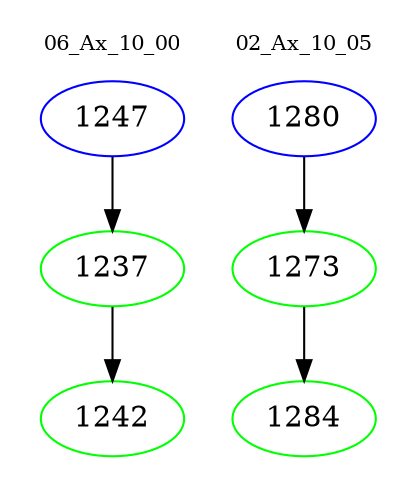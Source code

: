 digraph{
subgraph cluster_0 {
color = white
label = "06_Ax_10_00";
fontsize=10;
T0_1247 [label="1247", color="blue"]
T0_1247 -> T0_1237 [color="black"]
T0_1237 [label="1237", color="green"]
T0_1237 -> T0_1242 [color="black"]
T0_1242 [label="1242", color="green"]
}
subgraph cluster_1 {
color = white
label = "02_Ax_10_05";
fontsize=10;
T1_1280 [label="1280", color="blue"]
T1_1280 -> T1_1273 [color="black"]
T1_1273 [label="1273", color="green"]
T1_1273 -> T1_1284 [color="black"]
T1_1284 [label="1284", color="green"]
}
}
